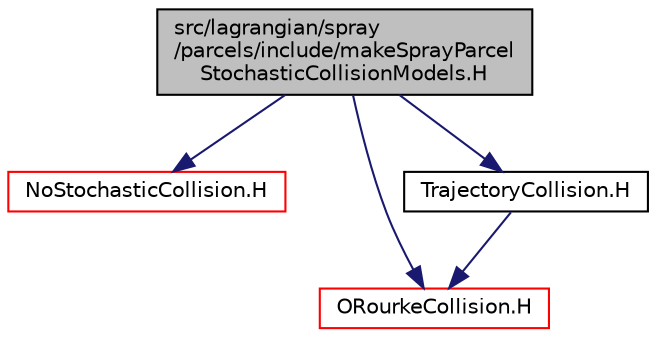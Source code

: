 digraph "src/lagrangian/spray/parcels/include/makeSprayParcelStochasticCollisionModels.H"
{
  bgcolor="transparent";
  edge [fontname="Helvetica",fontsize="10",labelfontname="Helvetica",labelfontsize="10"];
  node [fontname="Helvetica",fontsize="10",shape=record];
  Node1 [label="src/lagrangian/spray\l/parcels/include/makeSprayParcel\lStochasticCollisionModels.H",height=0.2,width=0.4,color="black", fillcolor="grey75", style="filled", fontcolor="black"];
  Node1 -> Node2 [color="midnightblue",fontsize="10",style="solid",fontname="Helvetica"];
  Node2 [label="NoStochasticCollision.H",height=0.2,width=0.4,color="red",URL="$a06912.html"];
  Node1 -> Node3 [color="midnightblue",fontsize="10",style="solid",fontname="Helvetica"];
  Node3 [label="ORourkeCollision.H",height=0.2,width=0.4,color="red",URL="$a07189.html"];
  Node1 -> Node4 [color="midnightblue",fontsize="10",style="solid",fontname="Helvetica"];
  Node4 [label="TrajectoryCollision.H",height=0.2,width=0.4,color="black",URL="$a07191.html"];
  Node4 -> Node3 [color="midnightblue",fontsize="10",style="solid",fontname="Helvetica"];
}

